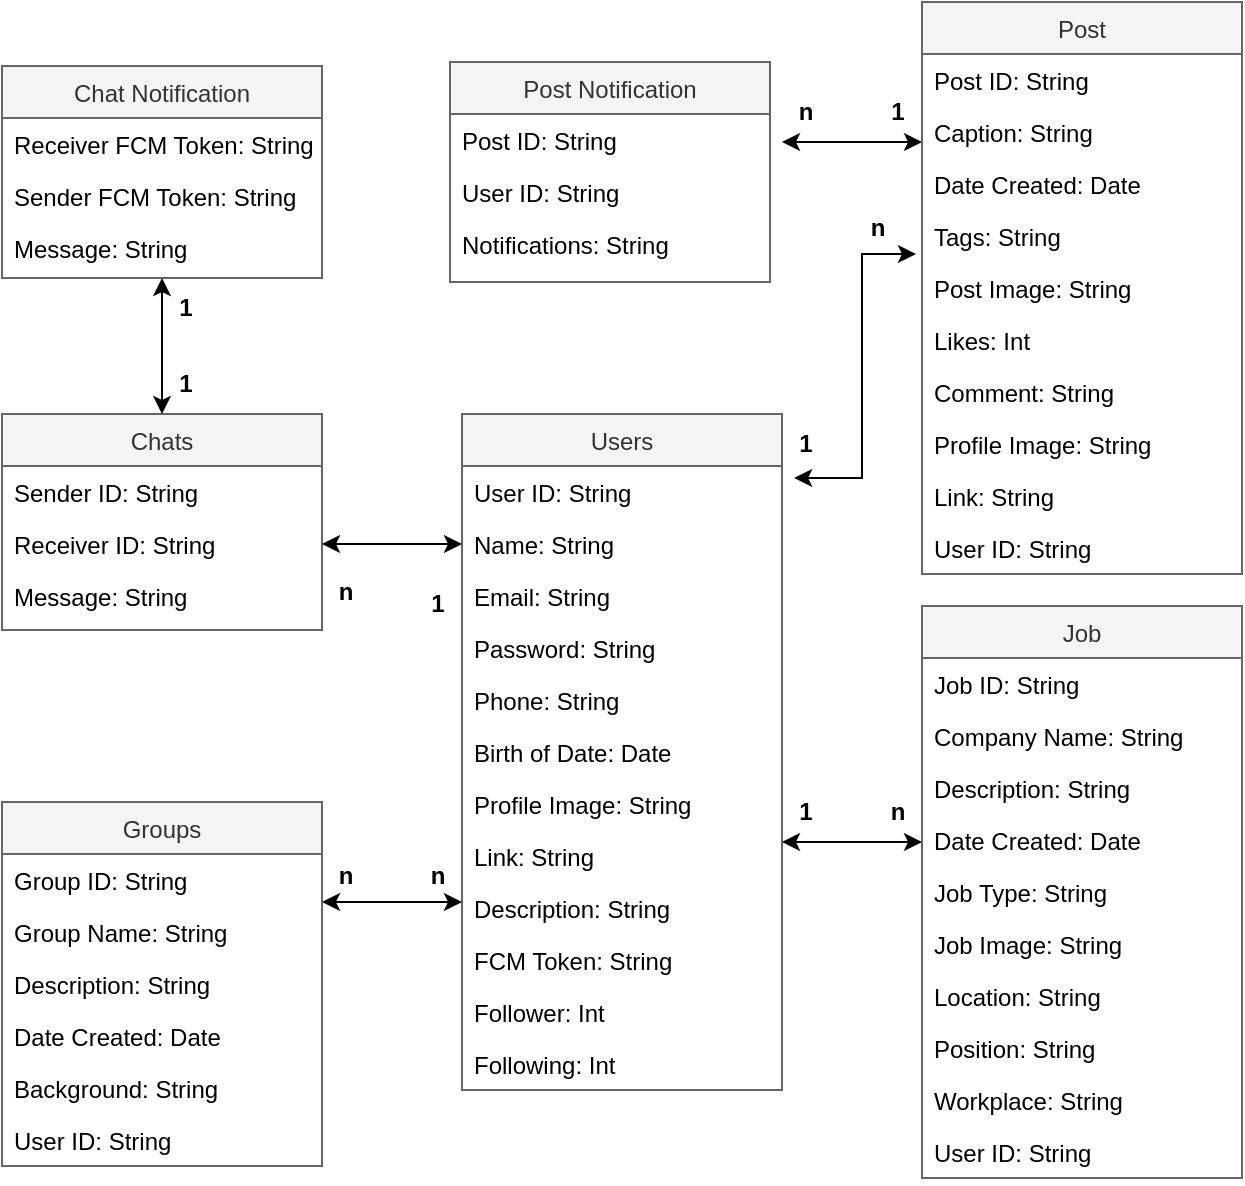 <mxfile version="20.7.4" type="github">
  <diagram id="C5RBs43oDa-KdzZeNtuy" name="Page-1">
    <mxGraphModel dx="1434" dy="774" grid="1" gridSize="10" guides="1" tooltips="1" connect="1" arrows="1" fold="1" page="1" pageScale="1" pageWidth="827" pageHeight="1169" math="0" shadow="0">
      <root>
        <mxCell id="WIyWlLk6GJQsqaUBKTNV-0" />
        <mxCell id="WIyWlLk6GJQsqaUBKTNV-1" parent="WIyWlLk6GJQsqaUBKTNV-0" />
        <mxCell id="zkfFHV4jXpPFQw0GAbJ--0" value="Users" style="swimlane;fontStyle=0;align=center;verticalAlign=top;childLayout=stackLayout;horizontal=1;startSize=26;horizontalStack=0;resizeParent=1;resizeLast=0;collapsible=1;marginBottom=0;rounded=0;shadow=0;strokeWidth=1;fillColor=#f5f5f5;fontColor=#333333;strokeColor=#666666;" parent="WIyWlLk6GJQsqaUBKTNV-1" vertex="1">
          <mxGeometry x="340" y="296" width="160" height="338" as="geometry">
            <mxRectangle x="230" y="140" width="160" height="26" as="alternateBounds" />
          </mxGeometry>
        </mxCell>
        <mxCell id="g1v8Jiu_yyEXlm8m5T4r-4" value="User ID: String" style="text;align=left;verticalAlign=top;spacingLeft=4;spacingRight=4;overflow=hidden;rotatable=0;points=[[0,0.5],[1,0.5]];portConstraint=eastwest;" parent="zkfFHV4jXpPFQw0GAbJ--0" vertex="1">
          <mxGeometry y="26" width="160" height="26" as="geometry" />
        </mxCell>
        <mxCell id="zkfFHV4jXpPFQw0GAbJ--1" value="Name: String" style="text;align=left;verticalAlign=top;spacingLeft=4;spacingRight=4;overflow=hidden;rotatable=0;points=[[0,0.5],[1,0.5]];portConstraint=eastwest;" parent="zkfFHV4jXpPFQw0GAbJ--0" vertex="1">
          <mxGeometry y="52" width="160" height="26" as="geometry" />
        </mxCell>
        <mxCell id="zkfFHV4jXpPFQw0GAbJ--2" value="Email: String" style="text;align=left;verticalAlign=top;spacingLeft=4;spacingRight=4;overflow=hidden;rotatable=0;points=[[0,0.5],[1,0.5]];portConstraint=eastwest;rounded=0;shadow=0;html=0;" parent="zkfFHV4jXpPFQw0GAbJ--0" vertex="1">
          <mxGeometry y="78" width="160" height="26" as="geometry" />
        </mxCell>
        <mxCell id="zkfFHV4jXpPFQw0GAbJ--3" value="Password: String" style="text;align=left;verticalAlign=top;spacingLeft=4;spacingRight=4;overflow=hidden;rotatable=0;points=[[0,0.5],[1,0.5]];portConstraint=eastwest;rounded=0;shadow=0;html=0;" parent="zkfFHV4jXpPFQw0GAbJ--0" vertex="1">
          <mxGeometry y="104" width="160" height="26" as="geometry" />
        </mxCell>
        <mxCell id="g1v8Jiu_yyEXlm8m5T4r-0" value="Phone: String" style="text;align=left;verticalAlign=top;spacingLeft=4;spacingRight=4;overflow=hidden;rotatable=0;points=[[0,0.5],[1,0.5]];portConstraint=eastwest;rounded=0;shadow=0;html=0;" parent="zkfFHV4jXpPFQw0GAbJ--0" vertex="1">
          <mxGeometry y="130" width="160" height="26" as="geometry" />
        </mxCell>
        <mxCell id="g1v8Jiu_yyEXlm8m5T4r-5" value="Birth of Date: Date" style="text;align=left;verticalAlign=top;spacingLeft=4;spacingRight=4;overflow=hidden;rotatable=0;points=[[0,0.5],[1,0.5]];portConstraint=eastwest;rounded=0;shadow=0;html=0;" parent="zkfFHV4jXpPFQw0GAbJ--0" vertex="1">
          <mxGeometry y="156" width="160" height="26" as="geometry" />
        </mxCell>
        <mxCell id="g1v8Jiu_yyEXlm8m5T4r-1" value="Profile Image: String" style="text;align=left;verticalAlign=top;spacingLeft=4;spacingRight=4;overflow=hidden;rotatable=0;points=[[0,0.5],[1,0.5]];portConstraint=eastwest;rounded=0;shadow=0;html=0;" parent="zkfFHV4jXpPFQw0GAbJ--0" vertex="1">
          <mxGeometry y="182" width="160" height="26" as="geometry" />
        </mxCell>
        <mxCell id="g1v8Jiu_yyEXlm8m5T4r-2" value="Link: String" style="text;align=left;verticalAlign=top;spacingLeft=4;spacingRight=4;overflow=hidden;rotatable=0;points=[[0,0.5],[1,0.5]];portConstraint=eastwest;rounded=0;shadow=0;html=0;" parent="zkfFHV4jXpPFQw0GAbJ--0" vertex="1">
          <mxGeometry y="208" width="160" height="26" as="geometry" />
        </mxCell>
        <mxCell id="g1v8Jiu_yyEXlm8m5T4r-3" value="Description: String" style="text;align=left;verticalAlign=top;spacingLeft=4;spacingRight=4;overflow=hidden;rotatable=0;points=[[0,0.5],[1,0.5]];portConstraint=eastwest;rounded=0;shadow=0;html=0;" parent="zkfFHV4jXpPFQw0GAbJ--0" vertex="1">
          <mxGeometry y="234" width="160" height="26" as="geometry" />
        </mxCell>
        <mxCell id="g1v8Jiu_yyEXlm8m5T4r-7" value="FCM Token: String" style="text;align=left;verticalAlign=top;spacingLeft=4;spacingRight=4;overflow=hidden;rotatable=0;points=[[0,0.5],[1,0.5]];portConstraint=eastwest;rounded=0;shadow=0;html=0;" parent="zkfFHV4jXpPFQw0GAbJ--0" vertex="1">
          <mxGeometry y="260" width="160" height="26" as="geometry" />
        </mxCell>
        <mxCell id="g1v8Jiu_yyEXlm8m5T4r-8" value="Follower: Int" style="text;align=left;verticalAlign=top;spacingLeft=4;spacingRight=4;overflow=hidden;rotatable=0;points=[[0,0.5],[1,0.5]];portConstraint=eastwest;rounded=0;shadow=0;html=0;" parent="zkfFHV4jXpPFQw0GAbJ--0" vertex="1">
          <mxGeometry y="286" width="160" height="26" as="geometry" />
        </mxCell>
        <mxCell id="g1v8Jiu_yyEXlm8m5T4r-9" value="Following: Int" style="text;align=left;verticalAlign=top;spacingLeft=4;spacingRight=4;overflow=hidden;rotatable=0;points=[[0,0.5],[1,0.5]];portConstraint=eastwest;rounded=0;shadow=0;html=0;" parent="zkfFHV4jXpPFQw0GAbJ--0" vertex="1">
          <mxGeometry y="312" width="160" height="26" as="geometry" />
        </mxCell>
        <mxCell id="g1v8Jiu_yyEXlm8m5T4r-10" value="Post" style="swimlane;fontStyle=0;align=center;verticalAlign=top;childLayout=stackLayout;horizontal=1;startSize=26;horizontalStack=0;resizeParent=1;resizeLast=0;collapsible=1;marginBottom=0;rounded=0;shadow=0;strokeWidth=1;fillColor=#f5f5f5;fontColor=#333333;strokeColor=#666666;" parent="WIyWlLk6GJQsqaUBKTNV-1" vertex="1">
          <mxGeometry x="570" y="90" width="160" height="286" as="geometry">
            <mxRectangle x="230" y="140" width="160" height="26" as="alternateBounds" />
          </mxGeometry>
        </mxCell>
        <mxCell id="g1v8Jiu_yyEXlm8m5T4r-11" value="Post ID: String" style="text;align=left;verticalAlign=top;spacingLeft=4;spacingRight=4;overflow=hidden;rotatable=0;points=[[0,0.5],[1,0.5]];portConstraint=eastwest;" parent="g1v8Jiu_yyEXlm8m5T4r-10" vertex="1">
          <mxGeometry y="26" width="160" height="26" as="geometry" />
        </mxCell>
        <mxCell id="g1v8Jiu_yyEXlm8m5T4r-12" value="Caption: String" style="text;align=left;verticalAlign=top;spacingLeft=4;spacingRight=4;overflow=hidden;rotatable=0;points=[[0,0.5],[1,0.5]];portConstraint=eastwest;" parent="g1v8Jiu_yyEXlm8m5T4r-10" vertex="1">
          <mxGeometry y="52" width="160" height="26" as="geometry" />
        </mxCell>
        <mxCell id="g1v8Jiu_yyEXlm8m5T4r-13" value="Date Created: Date" style="text;align=left;verticalAlign=top;spacingLeft=4;spacingRight=4;overflow=hidden;rotatable=0;points=[[0,0.5],[1,0.5]];portConstraint=eastwest;rounded=0;shadow=0;html=0;" parent="g1v8Jiu_yyEXlm8m5T4r-10" vertex="1">
          <mxGeometry y="78" width="160" height="26" as="geometry" />
        </mxCell>
        <mxCell id="g1v8Jiu_yyEXlm8m5T4r-14" value="Tags: String" style="text;align=left;verticalAlign=top;spacingLeft=4;spacingRight=4;overflow=hidden;rotatable=0;points=[[0,0.5],[1,0.5]];portConstraint=eastwest;rounded=0;shadow=0;html=0;" parent="g1v8Jiu_yyEXlm8m5T4r-10" vertex="1">
          <mxGeometry y="104" width="160" height="26" as="geometry" />
        </mxCell>
        <mxCell id="g1v8Jiu_yyEXlm8m5T4r-15" value="Post Image: String" style="text;align=left;verticalAlign=top;spacingLeft=4;spacingRight=4;overflow=hidden;rotatable=0;points=[[0,0.5],[1,0.5]];portConstraint=eastwest;rounded=0;shadow=0;html=0;" parent="g1v8Jiu_yyEXlm8m5T4r-10" vertex="1">
          <mxGeometry y="130" width="160" height="26" as="geometry" />
        </mxCell>
        <mxCell id="g1v8Jiu_yyEXlm8m5T4r-16" value="Likes: Int" style="text;align=left;verticalAlign=top;spacingLeft=4;spacingRight=4;overflow=hidden;rotatable=0;points=[[0,0.5],[1,0.5]];portConstraint=eastwest;rounded=0;shadow=0;html=0;" parent="g1v8Jiu_yyEXlm8m5T4r-10" vertex="1">
          <mxGeometry y="156" width="160" height="26" as="geometry" />
        </mxCell>
        <mxCell id="lOst0Zq4y3KL9aMdi6OP-15" value="Comment: String" style="text;align=left;verticalAlign=top;spacingLeft=4;spacingRight=4;overflow=hidden;rotatable=0;points=[[0,0.5],[1,0.5]];portConstraint=eastwest;rounded=0;shadow=0;html=0;" vertex="1" parent="g1v8Jiu_yyEXlm8m5T4r-10">
          <mxGeometry y="182" width="160" height="26" as="geometry" />
        </mxCell>
        <mxCell id="g1v8Jiu_yyEXlm8m5T4r-17" value="Profile Image: String" style="text;align=left;verticalAlign=top;spacingLeft=4;spacingRight=4;overflow=hidden;rotatable=0;points=[[0,0.5],[1,0.5]];portConstraint=eastwest;rounded=0;shadow=0;html=0;" parent="g1v8Jiu_yyEXlm8m5T4r-10" vertex="1">
          <mxGeometry y="208" width="160" height="26" as="geometry" />
        </mxCell>
        <mxCell id="g1v8Jiu_yyEXlm8m5T4r-18" value="Link: String" style="text;align=left;verticalAlign=top;spacingLeft=4;spacingRight=4;overflow=hidden;rotatable=0;points=[[0,0.5],[1,0.5]];portConstraint=eastwest;rounded=0;shadow=0;html=0;" parent="g1v8Jiu_yyEXlm8m5T4r-10" vertex="1">
          <mxGeometry y="234" width="160" height="26" as="geometry" />
        </mxCell>
        <mxCell id="g1v8Jiu_yyEXlm8m5T4r-19" value="User ID: String" style="text;align=left;verticalAlign=top;spacingLeft=4;spacingRight=4;overflow=hidden;rotatable=0;points=[[0,0.5],[1,0.5]];portConstraint=eastwest;rounded=0;shadow=0;html=0;" parent="g1v8Jiu_yyEXlm8m5T4r-10" vertex="1">
          <mxGeometry y="260" width="160" height="26" as="geometry" />
        </mxCell>
        <mxCell id="g1v8Jiu_yyEXlm8m5T4r-24" value="Job" style="swimlane;fontStyle=0;align=center;verticalAlign=top;childLayout=stackLayout;horizontal=1;startSize=26;horizontalStack=0;resizeParent=1;resizeLast=0;collapsible=1;marginBottom=0;rounded=0;shadow=0;strokeWidth=1;fillColor=#f5f5f5;fontColor=#333333;strokeColor=#666666;" parent="WIyWlLk6GJQsqaUBKTNV-1" vertex="1">
          <mxGeometry x="570" y="392" width="160" height="286" as="geometry">
            <mxRectangle x="230" y="140" width="160" height="26" as="alternateBounds" />
          </mxGeometry>
        </mxCell>
        <mxCell id="g1v8Jiu_yyEXlm8m5T4r-25" value="Job ID: String" style="text;align=left;verticalAlign=top;spacingLeft=4;spacingRight=4;overflow=hidden;rotatable=0;points=[[0,0.5],[1,0.5]];portConstraint=eastwest;" parent="g1v8Jiu_yyEXlm8m5T4r-24" vertex="1">
          <mxGeometry y="26" width="160" height="26" as="geometry" />
        </mxCell>
        <mxCell id="g1v8Jiu_yyEXlm8m5T4r-34" value="Company Name: String" style="text;align=left;verticalAlign=top;spacingLeft=4;spacingRight=4;overflow=hidden;rotatable=0;points=[[0,0.5],[1,0.5]];portConstraint=eastwest;" parent="g1v8Jiu_yyEXlm8m5T4r-24" vertex="1">
          <mxGeometry y="52" width="160" height="26" as="geometry" />
        </mxCell>
        <mxCell id="g1v8Jiu_yyEXlm8m5T4r-26" value="Description: String" style="text;align=left;verticalAlign=top;spacingLeft=4;spacingRight=4;overflow=hidden;rotatable=0;points=[[0,0.5],[1,0.5]];portConstraint=eastwest;" parent="g1v8Jiu_yyEXlm8m5T4r-24" vertex="1">
          <mxGeometry y="78" width="160" height="26" as="geometry" />
        </mxCell>
        <mxCell id="g1v8Jiu_yyEXlm8m5T4r-27" value="Date Created: Date" style="text;align=left;verticalAlign=top;spacingLeft=4;spacingRight=4;overflow=hidden;rotatable=0;points=[[0,0.5],[1,0.5]];portConstraint=eastwest;rounded=0;shadow=0;html=0;" parent="g1v8Jiu_yyEXlm8m5T4r-24" vertex="1">
          <mxGeometry y="104" width="160" height="26" as="geometry" />
        </mxCell>
        <mxCell id="g1v8Jiu_yyEXlm8m5T4r-28" value="Job Type: String" style="text;align=left;verticalAlign=top;spacingLeft=4;spacingRight=4;overflow=hidden;rotatable=0;points=[[0,0.5],[1,0.5]];portConstraint=eastwest;rounded=0;shadow=0;html=0;" parent="g1v8Jiu_yyEXlm8m5T4r-24" vertex="1">
          <mxGeometry y="130" width="160" height="26" as="geometry" />
        </mxCell>
        <mxCell id="g1v8Jiu_yyEXlm8m5T4r-29" value="Job Image: String" style="text;align=left;verticalAlign=top;spacingLeft=4;spacingRight=4;overflow=hidden;rotatable=0;points=[[0,0.5],[1,0.5]];portConstraint=eastwest;rounded=0;shadow=0;html=0;" parent="g1v8Jiu_yyEXlm8m5T4r-24" vertex="1">
          <mxGeometry y="156" width="160" height="26" as="geometry" />
        </mxCell>
        <mxCell id="g1v8Jiu_yyEXlm8m5T4r-30" value="Location: String" style="text;align=left;verticalAlign=top;spacingLeft=4;spacingRight=4;overflow=hidden;rotatable=0;points=[[0,0.5],[1,0.5]];portConstraint=eastwest;rounded=0;shadow=0;html=0;" parent="g1v8Jiu_yyEXlm8m5T4r-24" vertex="1">
          <mxGeometry y="182" width="160" height="26" as="geometry" />
        </mxCell>
        <mxCell id="g1v8Jiu_yyEXlm8m5T4r-31" value="Position: String" style="text;align=left;verticalAlign=top;spacingLeft=4;spacingRight=4;overflow=hidden;rotatable=0;points=[[0,0.5],[1,0.5]];portConstraint=eastwest;rounded=0;shadow=0;html=0;" parent="g1v8Jiu_yyEXlm8m5T4r-24" vertex="1">
          <mxGeometry y="208" width="160" height="26" as="geometry" />
        </mxCell>
        <mxCell id="g1v8Jiu_yyEXlm8m5T4r-32" value="Workplace: String" style="text;align=left;verticalAlign=top;spacingLeft=4;spacingRight=4;overflow=hidden;rotatable=0;points=[[0,0.5],[1,0.5]];portConstraint=eastwest;rounded=0;shadow=0;html=0;" parent="g1v8Jiu_yyEXlm8m5T4r-24" vertex="1">
          <mxGeometry y="234" width="160" height="26" as="geometry" />
        </mxCell>
        <mxCell id="g1v8Jiu_yyEXlm8m5T4r-33" value="User ID: String" style="text;align=left;verticalAlign=top;spacingLeft=4;spacingRight=4;overflow=hidden;rotatable=0;points=[[0,0.5],[1,0.5]];portConstraint=eastwest;rounded=0;shadow=0;html=0;" parent="g1v8Jiu_yyEXlm8m5T4r-24" vertex="1">
          <mxGeometry y="260" width="160" height="26" as="geometry" />
        </mxCell>
        <mxCell id="g1v8Jiu_yyEXlm8m5T4r-35" value="Groups" style="swimlane;fontStyle=0;align=center;verticalAlign=top;childLayout=stackLayout;horizontal=1;startSize=26;horizontalStack=0;resizeParent=1;resizeLast=0;collapsible=1;marginBottom=0;rounded=0;shadow=0;strokeWidth=1;fillColor=#f5f5f5;fontColor=#333333;strokeColor=#666666;" parent="WIyWlLk6GJQsqaUBKTNV-1" vertex="1">
          <mxGeometry x="110" y="490" width="160" height="182" as="geometry">
            <mxRectangle x="230" y="140" width="160" height="26" as="alternateBounds" />
          </mxGeometry>
        </mxCell>
        <mxCell id="g1v8Jiu_yyEXlm8m5T4r-36" value="Group ID: String" style="text;align=left;verticalAlign=top;spacingLeft=4;spacingRight=4;overflow=hidden;rotatable=0;points=[[0,0.5],[1,0.5]];portConstraint=eastwest;" parent="g1v8Jiu_yyEXlm8m5T4r-35" vertex="1">
          <mxGeometry y="26" width="160" height="26" as="geometry" />
        </mxCell>
        <mxCell id="g1v8Jiu_yyEXlm8m5T4r-37" value="Group Name: String" style="text;align=left;verticalAlign=top;spacingLeft=4;spacingRight=4;overflow=hidden;rotatable=0;points=[[0,0.5],[1,0.5]];portConstraint=eastwest;" parent="g1v8Jiu_yyEXlm8m5T4r-35" vertex="1">
          <mxGeometry y="52" width="160" height="26" as="geometry" />
        </mxCell>
        <mxCell id="g1v8Jiu_yyEXlm8m5T4r-38" value="Description: String" style="text;align=left;verticalAlign=top;spacingLeft=4;spacingRight=4;overflow=hidden;rotatable=0;points=[[0,0.5],[1,0.5]];portConstraint=eastwest;" parent="g1v8Jiu_yyEXlm8m5T4r-35" vertex="1">
          <mxGeometry y="78" width="160" height="26" as="geometry" />
        </mxCell>
        <mxCell id="g1v8Jiu_yyEXlm8m5T4r-39" value="Date Created: Date" style="text;align=left;verticalAlign=top;spacingLeft=4;spacingRight=4;overflow=hidden;rotatable=0;points=[[0,0.5],[1,0.5]];portConstraint=eastwest;rounded=0;shadow=0;html=0;" parent="g1v8Jiu_yyEXlm8m5T4r-35" vertex="1">
          <mxGeometry y="104" width="160" height="26" as="geometry" />
        </mxCell>
        <mxCell id="g1v8Jiu_yyEXlm8m5T4r-40" value="Background: String" style="text;align=left;verticalAlign=top;spacingLeft=4;spacingRight=4;overflow=hidden;rotatable=0;points=[[0,0.5],[1,0.5]];portConstraint=eastwest;rounded=0;shadow=0;html=0;" parent="g1v8Jiu_yyEXlm8m5T4r-35" vertex="1">
          <mxGeometry y="130" width="160" height="26" as="geometry" />
        </mxCell>
        <mxCell id="g1v8Jiu_yyEXlm8m5T4r-45" value="User ID: String" style="text;align=left;verticalAlign=top;spacingLeft=4;spacingRight=4;overflow=hidden;rotatable=0;points=[[0,0.5],[1,0.5]];portConstraint=eastwest;rounded=0;shadow=0;html=0;" parent="g1v8Jiu_yyEXlm8m5T4r-35" vertex="1">
          <mxGeometry y="156" width="160" height="26" as="geometry" />
        </mxCell>
        <mxCell id="g1v8Jiu_yyEXlm8m5T4r-46" value="Chats" style="swimlane;fontStyle=0;align=center;verticalAlign=top;childLayout=stackLayout;horizontal=1;startSize=26;horizontalStack=0;resizeParent=1;resizeLast=0;collapsible=1;marginBottom=0;rounded=0;shadow=0;strokeWidth=1;fillColor=#f5f5f5;fontColor=#333333;strokeColor=#666666;" parent="WIyWlLk6GJQsqaUBKTNV-1" vertex="1">
          <mxGeometry x="110" y="296" width="160" height="108" as="geometry">
            <mxRectangle x="230" y="140" width="160" height="26" as="alternateBounds" />
          </mxGeometry>
        </mxCell>
        <mxCell id="g1v8Jiu_yyEXlm8m5T4r-47" value="Sender ID: String" style="text;align=left;verticalAlign=top;spacingLeft=4;spacingRight=4;overflow=hidden;rotatable=0;points=[[0,0.5],[1,0.5]];portConstraint=eastwest;" parent="g1v8Jiu_yyEXlm8m5T4r-46" vertex="1">
          <mxGeometry y="26" width="160" height="26" as="geometry" />
        </mxCell>
        <mxCell id="g1v8Jiu_yyEXlm8m5T4r-48" value="Receiver ID: String" style="text;align=left;verticalAlign=top;spacingLeft=4;spacingRight=4;overflow=hidden;rotatable=0;points=[[0,0.5],[1,0.5]];portConstraint=eastwest;" parent="g1v8Jiu_yyEXlm8m5T4r-46" vertex="1">
          <mxGeometry y="52" width="160" height="26" as="geometry" />
        </mxCell>
        <mxCell id="g1v8Jiu_yyEXlm8m5T4r-49" value="Message: String" style="text;align=left;verticalAlign=top;spacingLeft=4;spacingRight=4;overflow=hidden;rotatable=0;points=[[0,0.5],[1,0.5]];portConstraint=eastwest;" parent="g1v8Jiu_yyEXlm8m5T4r-46" vertex="1">
          <mxGeometry y="78" width="160" height="26" as="geometry" />
        </mxCell>
        <mxCell id="g1v8Jiu_yyEXlm8m5T4r-63" value="&lt;b&gt;n&lt;/b&gt;" style="text;html=1;strokeColor=none;fillColor=none;align=center;verticalAlign=middle;whiteSpace=wrap;rounded=0;" parent="WIyWlLk6GJQsqaUBKTNV-1" vertex="1">
          <mxGeometry x="270" y="512" width="24" height="30" as="geometry" />
        </mxCell>
        <mxCell id="g1v8Jiu_yyEXlm8m5T4r-65" value="&lt;b&gt;1&lt;/b&gt;" style="text;html=1;strokeColor=none;fillColor=none;align=center;verticalAlign=middle;whiteSpace=wrap;rounded=0;" parent="WIyWlLk6GJQsqaUBKTNV-1" vertex="1">
          <mxGeometry x="500" y="296" width="24" height="30" as="geometry" />
        </mxCell>
        <mxCell id="g1v8Jiu_yyEXlm8m5T4r-69" value="&lt;b&gt;n&lt;/b&gt;" style="text;html=1;strokeColor=none;fillColor=none;align=center;verticalAlign=middle;whiteSpace=wrap;rounded=0;" parent="WIyWlLk6GJQsqaUBKTNV-1" vertex="1">
          <mxGeometry x="536" y="188" width="24" height="30" as="geometry" />
        </mxCell>
        <mxCell id="g1v8Jiu_yyEXlm8m5T4r-70" value="&lt;b&gt;n&lt;/b&gt;" style="text;html=1;strokeColor=none;fillColor=none;align=center;verticalAlign=middle;whiteSpace=wrap;rounded=0;" parent="WIyWlLk6GJQsqaUBKTNV-1" vertex="1">
          <mxGeometry x="316" y="512" width="24" height="30" as="geometry" />
        </mxCell>
        <mxCell id="lOst0Zq4y3KL9aMdi6OP-2" value="" style="endArrow=classic;startArrow=classic;html=1;rounded=0;exitX=0;exitY=1;exitDx=0;exitDy=0;entryX=1;entryY=1;entryDx=0;entryDy=0;" edge="1" parent="WIyWlLk6GJQsqaUBKTNV-1" source="lOst0Zq4y3KL9aMdi6OP-5" target="lOst0Zq4y3KL9aMdi6OP-6">
          <mxGeometry width="50" height="50" relative="1" as="geometry">
            <mxPoint x="550" y="420" as="sourcePoint" />
            <mxPoint x="600" y="370" as="targetPoint" />
          </mxGeometry>
        </mxCell>
        <mxCell id="lOst0Zq4y3KL9aMdi6OP-3" value="" style="endArrow=classic;startArrow=classic;html=1;rounded=0;exitX=1.038;exitY=0.231;exitDx=0;exitDy=0;exitPerimeter=0;entryX=-0.019;entryY=0.846;entryDx=0;entryDy=0;entryPerimeter=0;" edge="1" parent="WIyWlLk6GJQsqaUBKTNV-1" source="g1v8Jiu_yyEXlm8m5T4r-4" target="g1v8Jiu_yyEXlm8m5T4r-14">
          <mxGeometry width="50" height="50" relative="1" as="geometry">
            <mxPoint x="550" y="420" as="sourcePoint" />
            <mxPoint x="600" y="370" as="targetPoint" />
            <Array as="points">
              <mxPoint x="540" y="328" />
              <mxPoint x="540" y="216" />
            </Array>
          </mxGeometry>
        </mxCell>
        <mxCell id="lOst0Zq4y3KL9aMdi6OP-5" value="&lt;b&gt;1&lt;/b&gt;" style="text;html=1;strokeColor=none;fillColor=none;align=center;verticalAlign=middle;whiteSpace=wrap;rounded=0;" vertex="1" parent="WIyWlLk6GJQsqaUBKTNV-1">
          <mxGeometry x="500" y="480" width="24" height="30" as="geometry" />
        </mxCell>
        <mxCell id="lOst0Zq4y3KL9aMdi6OP-6" value="&lt;b&gt;n&lt;/b&gt;" style="text;html=1;strokeColor=none;fillColor=none;align=center;verticalAlign=middle;whiteSpace=wrap;rounded=0;" vertex="1" parent="WIyWlLk6GJQsqaUBKTNV-1">
          <mxGeometry x="546" y="480" width="24" height="30" as="geometry" />
        </mxCell>
        <mxCell id="lOst0Zq4y3KL9aMdi6OP-7" value="Post Notification" style="swimlane;fontStyle=0;align=center;verticalAlign=top;childLayout=stackLayout;horizontal=1;startSize=26;horizontalStack=0;resizeParent=1;resizeLast=0;collapsible=1;marginBottom=0;rounded=0;shadow=0;strokeWidth=1;fillColor=#f5f5f5;fontColor=#333333;strokeColor=#666666;" vertex="1" parent="WIyWlLk6GJQsqaUBKTNV-1">
          <mxGeometry x="334" y="120" width="160" height="110" as="geometry">
            <mxRectangle x="230" y="140" width="160" height="26" as="alternateBounds" />
          </mxGeometry>
        </mxCell>
        <mxCell id="lOst0Zq4y3KL9aMdi6OP-8" value="Post ID: String" style="text;align=left;verticalAlign=top;spacingLeft=4;spacingRight=4;overflow=hidden;rotatable=0;points=[[0,0.5],[1,0.5]];portConstraint=eastwest;" vertex="1" parent="lOst0Zq4y3KL9aMdi6OP-7">
          <mxGeometry y="26" width="160" height="26" as="geometry" />
        </mxCell>
        <mxCell id="lOst0Zq4y3KL9aMdi6OP-9" value="User ID: String" style="text;align=left;verticalAlign=top;spacingLeft=4;spacingRight=4;overflow=hidden;rotatable=0;points=[[0,0.5],[1,0.5]];portConstraint=eastwest;" vertex="1" parent="lOst0Zq4y3KL9aMdi6OP-7">
          <mxGeometry y="52" width="160" height="26" as="geometry" />
        </mxCell>
        <mxCell id="lOst0Zq4y3KL9aMdi6OP-10" value="Notifications: String" style="text;align=left;verticalAlign=top;spacingLeft=4;spacingRight=4;overflow=hidden;rotatable=0;points=[[0,0.5],[1,0.5]];portConstraint=eastwest;" vertex="1" parent="lOst0Zq4y3KL9aMdi6OP-7">
          <mxGeometry y="78" width="160" height="26" as="geometry" />
        </mxCell>
        <mxCell id="lOst0Zq4y3KL9aMdi6OP-14" value="" style="endArrow=classic;startArrow=classic;html=1;rounded=0;exitX=1;exitY=0.5;exitDx=0;exitDy=0;entryX=0;entryY=0.808;entryDx=0;entryDy=0;entryPerimeter=0;" edge="1" parent="WIyWlLk6GJQsqaUBKTNV-1">
          <mxGeometry width="50" height="50" relative="1" as="geometry">
            <mxPoint x="270" y="540" as="sourcePoint" />
            <mxPoint x="340" y="540.008" as="targetPoint" />
          </mxGeometry>
        </mxCell>
        <mxCell id="lOst0Zq4y3KL9aMdi6OP-21" value="" style="endArrow=classic;startArrow=classic;html=1;rounded=0;exitX=1;exitY=0.5;exitDx=0;exitDy=0;entryX=0;entryY=0.5;entryDx=0;entryDy=0;" edge="1" parent="WIyWlLk6GJQsqaUBKTNV-1" source="g1v8Jiu_yyEXlm8m5T4r-48" target="zkfFHV4jXpPFQw0GAbJ--1">
          <mxGeometry width="50" height="50" relative="1" as="geometry">
            <mxPoint x="385" y="320" as="sourcePoint" />
            <mxPoint x="455" y="321" as="targetPoint" />
          </mxGeometry>
        </mxCell>
        <mxCell id="lOst0Zq4y3KL9aMdi6OP-22" value="&lt;b&gt;n&lt;/b&gt;" style="text;html=1;strokeColor=none;fillColor=none;align=center;verticalAlign=middle;whiteSpace=wrap;rounded=0;" vertex="1" parent="WIyWlLk6GJQsqaUBKTNV-1">
          <mxGeometry x="270" y="370" width="24" height="30" as="geometry" />
        </mxCell>
        <mxCell id="lOst0Zq4y3KL9aMdi6OP-23" value="&lt;b&gt;1&lt;/b&gt;" style="text;html=1;strokeColor=none;fillColor=none;align=center;verticalAlign=middle;whiteSpace=wrap;rounded=0;" vertex="1" parent="WIyWlLk6GJQsqaUBKTNV-1">
          <mxGeometry x="316" y="376" width="24" height="30" as="geometry" />
        </mxCell>
        <mxCell id="lOst0Zq4y3KL9aMdi6OP-24" value="Chat Notification" style="swimlane;fontStyle=0;align=center;verticalAlign=top;childLayout=stackLayout;horizontal=1;startSize=26;horizontalStack=0;resizeParent=1;resizeLast=0;collapsible=1;marginBottom=0;rounded=0;shadow=0;strokeWidth=1;fillColor=#f5f5f5;fontColor=#333333;strokeColor=#666666;" vertex="1" parent="WIyWlLk6GJQsqaUBKTNV-1">
          <mxGeometry x="110" y="122" width="160" height="106" as="geometry">
            <mxRectangle x="230" y="140" width="160" height="26" as="alternateBounds" />
          </mxGeometry>
        </mxCell>
        <mxCell id="lOst0Zq4y3KL9aMdi6OP-25" value="Receiver FCM Token: String" style="text;align=left;verticalAlign=top;spacingLeft=4;spacingRight=4;overflow=hidden;rotatable=0;points=[[0,0.5],[1,0.5]];portConstraint=eastwest;" vertex="1" parent="lOst0Zq4y3KL9aMdi6OP-24">
          <mxGeometry y="26" width="160" height="26" as="geometry" />
        </mxCell>
        <mxCell id="lOst0Zq4y3KL9aMdi6OP-26" value="Sender FCM Token: String" style="text;align=left;verticalAlign=top;spacingLeft=4;spacingRight=4;overflow=hidden;rotatable=0;points=[[0,0.5],[1,0.5]];portConstraint=eastwest;" vertex="1" parent="lOst0Zq4y3KL9aMdi6OP-24">
          <mxGeometry y="52" width="160" height="26" as="geometry" />
        </mxCell>
        <mxCell id="lOst0Zq4y3KL9aMdi6OP-27" value="Message: String" style="text;align=left;verticalAlign=top;spacingLeft=4;spacingRight=4;overflow=hidden;rotatable=0;points=[[0,0.5],[1,0.5]];portConstraint=eastwest;" vertex="1" parent="lOst0Zq4y3KL9aMdi6OP-24">
          <mxGeometry y="78" width="160" height="26" as="geometry" />
        </mxCell>
        <mxCell id="lOst0Zq4y3KL9aMdi6OP-31" value="" style="endArrow=classic;startArrow=classic;html=1;rounded=0;exitX=0.5;exitY=0;exitDx=0;exitDy=0;entryX=0.5;entryY=1;entryDx=0;entryDy=0;" edge="1" parent="WIyWlLk6GJQsqaUBKTNV-1" source="g1v8Jiu_yyEXlm8m5T4r-46" target="lOst0Zq4y3KL9aMdi6OP-24">
          <mxGeometry width="50" height="50" relative="1" as="geometry">
            <mxPoint x="430" y="238" as="sourcePoint" />
            <mxPoint x="190" y="240" as="targetPoint" />
          </mxGeometry>
        </mxCell>
        <mxCell id="lOst0Zq4y3KL9aMdi6OP-32" value="&lt;b&gt;1&lt;/b&gt;" style="text;html=1;strokeColor=none;fillColor=none;align=center;verticalAlign=middle;whiteSpace=wrap;rounded=0;" vertex="1" parent="WIyWlLk6GJQsqaUBKTNV-1">
          <mxGeometry x="190" y="266" width="24" height="30" as="geometry" />
        </mxCell>
        <mxCell id="lOst0Zq4y3KL9aMdi6OP-33" value="&lt;b&gt;1&lt;/b&gt;" style="text;html=1;strokeColor=none;fillColor=none;align=center;verticalAlign=middle;whiteSpace=wrap;rounded=0;" vertex="1" parent="WIyWlLk6GJQsqaUBKTNV-1">
          <mxGeometry x="190" y="228" width="24" height="30" as="geometry" />
        </mxCell>
        <mxCell id="lOst0Zq4y3KL9aMdi6OP-36" value="" style="endArrow=classic;startArrow=classic;html=1;rounded=0;exitX=1;exitY=0.5;exitDx=0;exitDy=0;entryX=0;entryY=0.5;entryDx=0;entryDy=0;" edge="1" parent="WIyWlLk6GJQsqaUBKTNV-1">
          <mxGeometry width="50" height="50" relative="1" as="geometry">
            <mxPoint x="500" y="160" as="sourcePoint" />
            <mxPoint x="570" y="160" as="targetPoint" />
          </mxGeometry>
        </mxCell>
        <mxCell id="lOst0Zq4y3KL9aMdi6OP-38" value="&lt;b&gt;1&lt;/b&gt;" style="text;html=1;strokeColor=none;fillColor=none;align=center;verticalAlign=middle;whiteSpace=wrap;rounded=0;" vertex="1" parent="WIyWlLk6GJQsqaUBKTNV-1">
          <mxGeometry x="546" y="130" width="24" height="30" as="geometry" />
        </mxCell>
        <mxCell id="lOst0Zq4y3KL9aMdi6OP-39" value="&lt;b&gt;n&lt;/b&gt;" style="text;html=1;strokeColor=none;fillColor=none;align=center;verticalAlign=middle;whiteSpace=wrap;rounded=0;" vertex="1" parent="WIyWlLk6GJQsqaUBKTNV-1">
          <mxGeometry x="500" y="130" width="24" height="30" as="geometry" />
        </mxCell>
      </root>
    </mxGraphModel>
  </diagram>
</mxfile>
